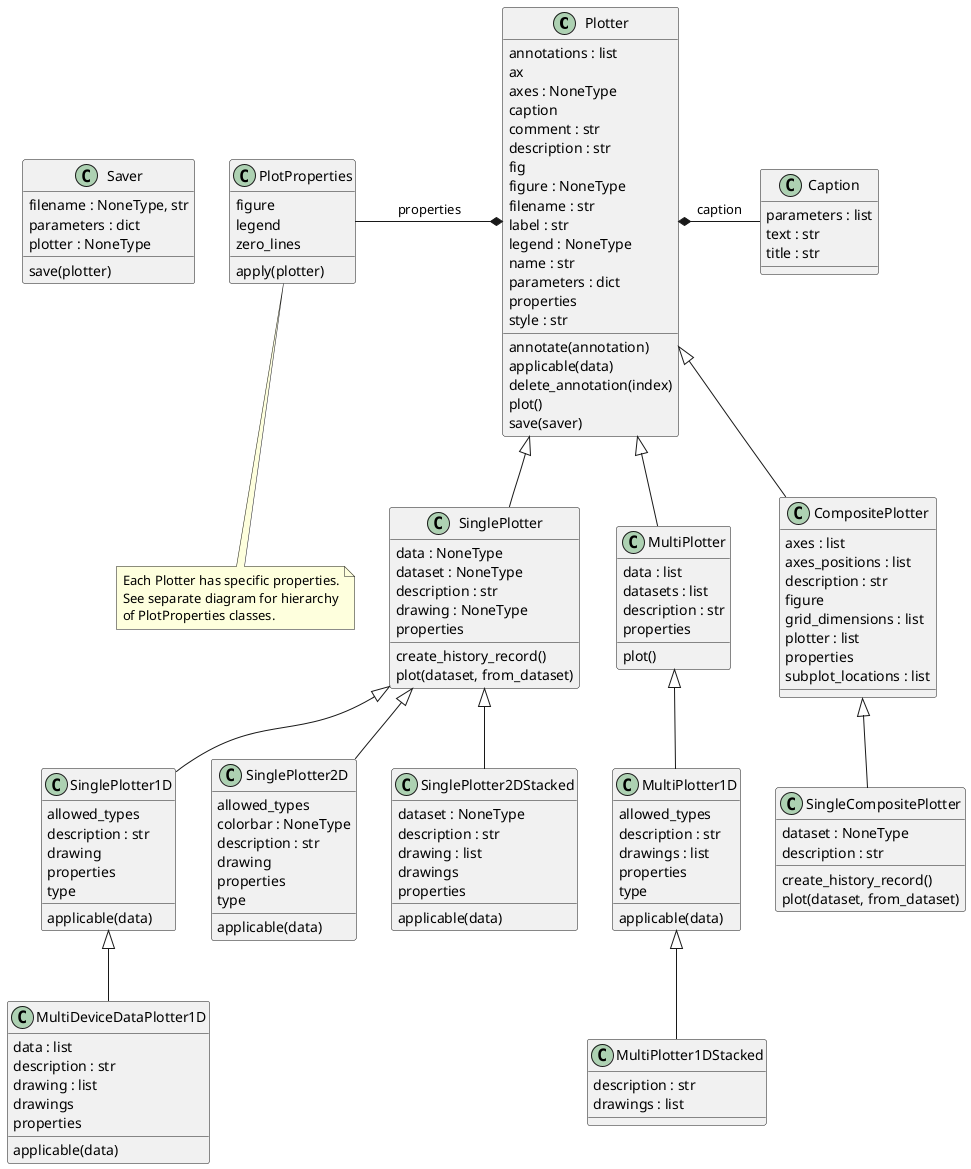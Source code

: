 @startuml

class "Plotter" {
  annotations : list
  ax
  axes : NoneType
  caption
  comment : str
  description : str
  fig
  figure : NoneType
  filename : str
  label : str
  legend : NoneType
  name : str
  parameters : dict
  properties
  style : str
  annotate(annotation)
  applicable(data)
  delete_annotation(index)
  plot()
  save(saver)
}

class SinglePlotter extends Plotter {
  data : NoneType
  dataset : NoneType
  description : str
  drawing : NoneType
  properties
  create_history_record()
  plot(dataset, from_dataset)
}

class MultiPlotter extends Plotter {
  data : list
  datasets : list
  description : str
  properties
  plot()
}

class MultiPlotter1D extends MultiPlotter {
  allowed_types
  description : str
  drawings : list
  properties
  type
  applicable(data)
}

class MultiDeviceDataPlotter1D extends SinglePlotter1D {
  data : list
  description : str
  drawing : list
  drawings
  properties
  applicable(data)
}

class MultiPlotter1DStacked extends MultiPlotter1D {
  description : str
  drawings : list
}

class SinglePlotter1D extends SinglePlotter {
  allowed_types
  description : str
  drawing
  properties
  type
  applicable(data)
}

class SinglePlotter2D extends SinglePlotter {
  allowed_types
  colorbar : NoneType
  description : str
  drawing
  properties
  type
  applicable(data)
}

class SinglePlotter2DStacked extends SinglePlotter {
  dataset : NoneType
  description : str
  drawing : list
  drawings
  properties
  applicable(data)
}

class CompositePlotter extends Plotter {
  axes : list
  axes_positions : list
  description : str
  figure
  grid_dimensions : list
  plotter : list
  properties
  subplot_locations : list
}

class SingleCompositePlotter extends CompositePlotter {
  dataset : NoneType
  description : str
  create_history_record()
  plot(dataset, from_dataset)
}

class Saver {
  filename : NoneType, str
  parameters : dict
  plotter : NoneType
  save(plotter)
}

Saver -[hidden]> PlotProperties

class Caption {
  parameters : list
  text : str
  title : str
}

class PlotProperties {
  figure
  legend
  zero_lines
  apply(plotter)
}

note bottom of PlotProperties
    Each Plotter has specific properties.
    See separate diagram for hierarchy
    of PlotProperties classes.
endnote

PlotProperties -* Plotter : properties
Plotter *- Caption : caption
@enduml
